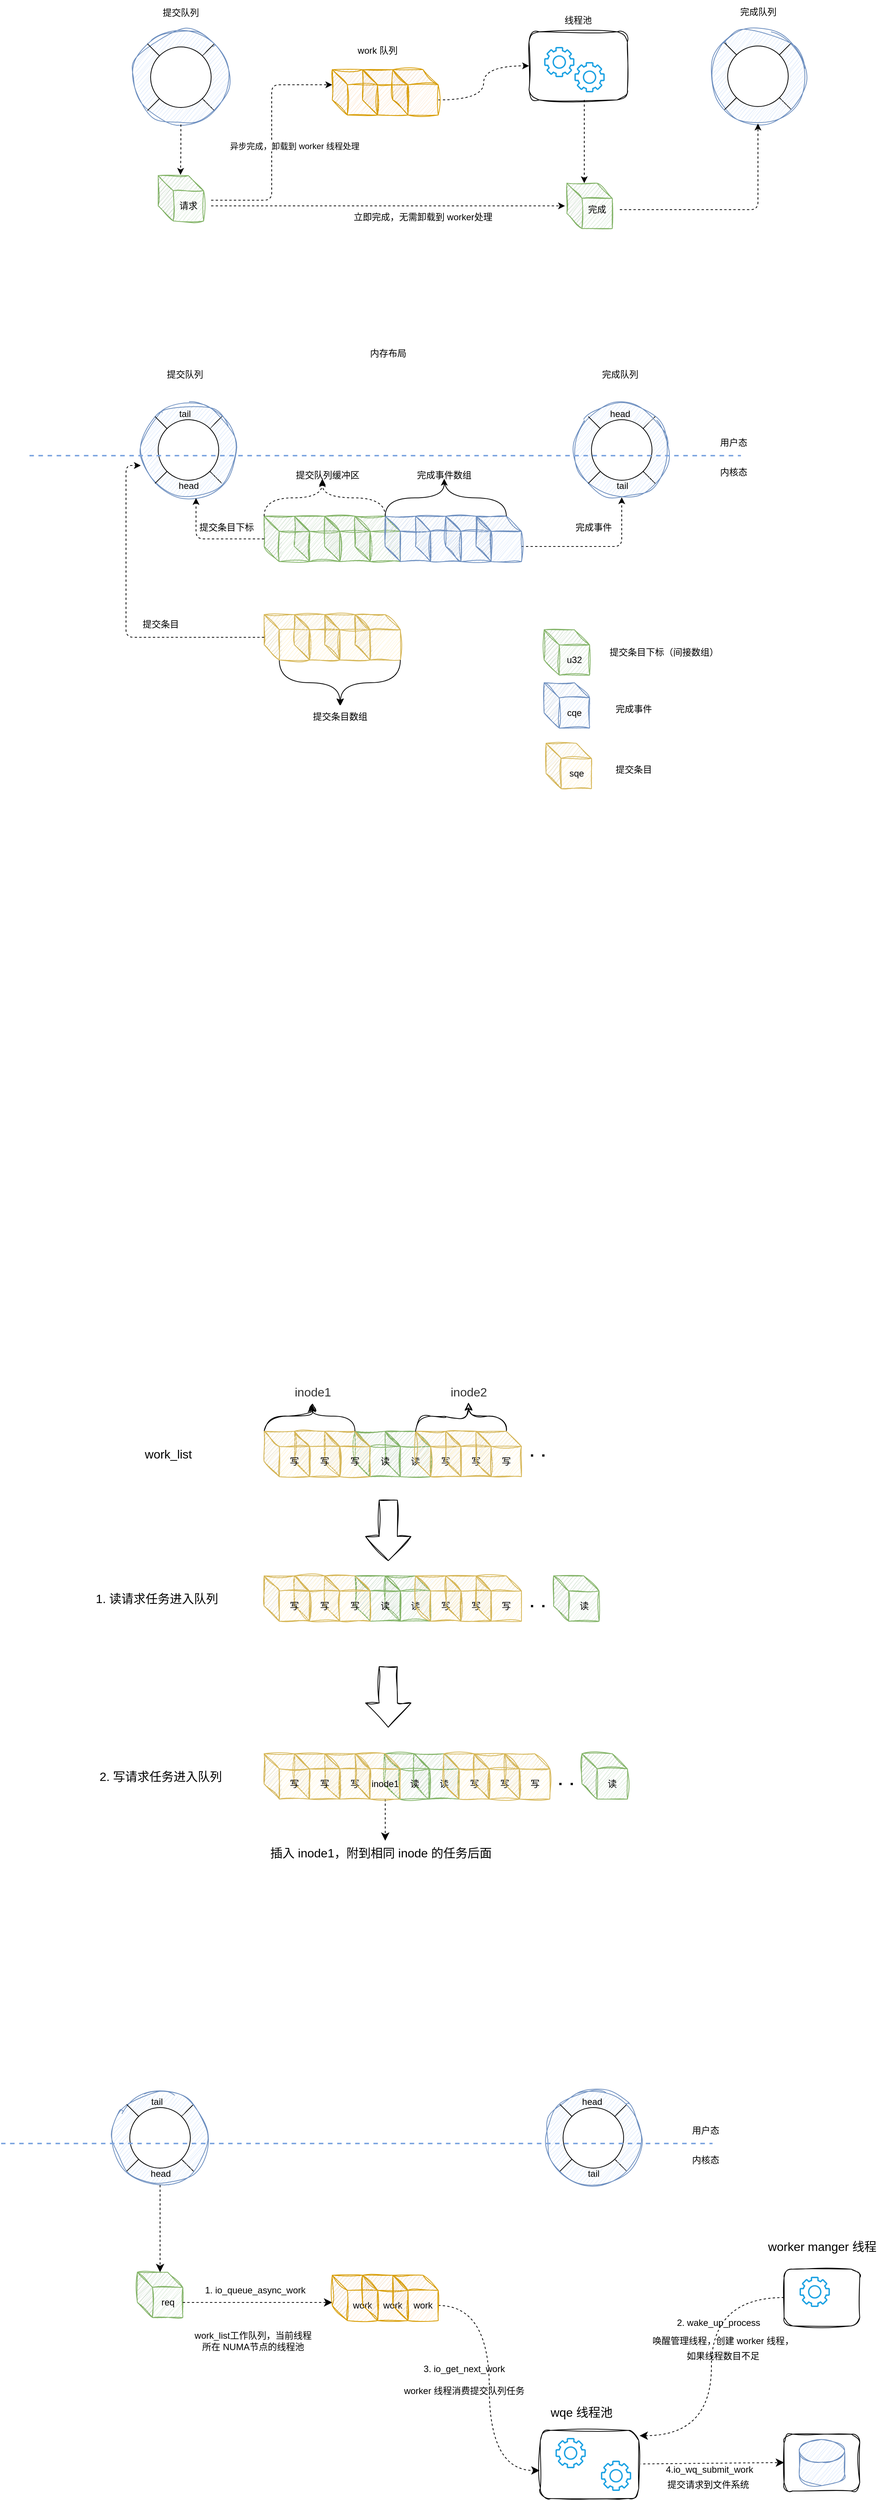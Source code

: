 <mxfile version="24.7.12">
  <diagram name="第 1 页" id="3DKdZYy7hW0o3-3EXeUM">
    <mxGraphModel dx="1834" dy="869" grid="1" gridSize="10" guides="1" tooltips="1" connect="1" arrows="1" fold="1" page="0" pageScale="1" pageWidth="827" pageHeight="1169" math="0" shadow="0">
      <root>
        <mxCell id="0" />
        <mxCell id="1" parent="0" />
        <mxCell id="1gns0Tno6R7osFcc5BNT-23" value="" style="rounded=1;whiteSpace=wrap;html=1;sketch=1;curveFitting=1;jiggle=2;" parent="1" vertex="1">
          <mxGeometry x="600" y="80" width="130" height="90" as="geometry" />
        </mxCell>
        <mxCell id="Ko0L7hKdxSBB8271acH8-2" style="rounded=0;orthogonalLoop=1;jettySize=auto;html=1;exitX=1;exitY=0;exitDx=0;exitDy=0;entryX=1;entryY=0;entryDx=0;entryDy=0;endArrow=none;endFill=0;" parent="1" source="1gns0Tno6R7osFcc5BNT-14" target="1gns0Tno6R7osFcc5BNT-13" edge="1">
          <mxGeometry relative="1" as="geometry" />
        </mxCell>
        <mxCell id="Ko0L7hKdxSBB8271acH8-3" style="rounded=0;orthogonalLoop=1;jettySize=auto;html=1;exitX=1;exitY=1;exitDx=0;exitDy=0;entryX=1;entryY=1;entryDx=0;entryDy=0;endArrow=none;endFill=0;" parent="1" source="1gns0Tno6R7osFcc5BNT-14" target="1gns0Tno6R7osFcc5BNT-13" edge="1">
          <mxGeometry relative="1" as="geometry" />
        </mxCell>
        <mxCell id="1gns0Tno6R7osFcc5BNT-14" value="" style="ellipse;whiteSpace=wrap;html=1;aspect=fixed;fillColor=#dae8fc;strokeColor=#6c8ebf;sketch=1;curveFitting=1;jiggle=2;" parent="1" vertex="1">
          <mxGeometry x="77.5" y="77.5" width="125" height="125" as="geometry" />
        </mxCell>
        <mxCell id="Ko0L7hKdxSBB8271acH8-4" style="rounded=0;orthogonalLoop=1;jettySize=auto;html=1;exitX=0;exitY=1;exitDx=0;exitDy=0;entryX=0;entryY=1;entryDx=0;entryDy=0;endArrow=none;endFill=0;" parent="1" source="1gns0Tno6R7osFcc5BNT-13" target="1gns0Tno6R7osFcc5BNT-14" edge="1">
          <mxGeometry relative="1" as="geometry" />
        </mxCell>
        <mxCell id="Ko0L7hKdxSBB8271acH8-5" style="rounded=0;orthogonalLoop=1;jettySize=auto;html=1;exitX=0;exitY=0;exitDx=0;exitDy=0;entryX=0;entryY=0;entryDx=0;entryDy=0;endArrow=none;endFill=0;" parent="1" source="1gns0Tno6R7osFcc5BNT-13" target="1gns0Tno6R7osFcc5BNT-14" edge="1">
          <mxGeometry relative="1" as="geometry" />
        </mxCell>
        <mxCell id="1gns0Tno6R7osFcc5BNT-13" value="" style="ellipse;whiteSpace=wrap;html=1;aspect=fixed;" parent="1" vertex="1">
          <mxGeometry x="100" y="100" width="80" height="80" as="geometry" />
        </mxCell>
        <mxCell id="1gns0Tno6R7osFcc5BNT-17" value="" style="shape=cube;whiteSpace=wrap;html=1;boundedLbl=1;backgroundOutline=1;darkOpacity=0.05;darkOpacity2=0.1;sketch=1;curveFitting=1;jiggle=2;fillColor=#d5e8d4;strokeColor=#82b366;" parent="1" vertex="1">
          <mxGeometry x="110" y="270" width="60" height="60" as="geometry" />
        </mxCell>
        <mxCell id="1gns0Tno6R7osFcc5BNT-21" value="" style="sketch=0;outlineConnect=0;fontColor=#ffffff;fillColor=#1ba1e2;strokeColor=#006EAF;dashed=0;verticalLabelPosition=bottom;verticalAlign=top;align=center;html=1;fontSize=12;fontStyle=0;aspect=fixed;pointerEvents=1;shape=mxgraph.aws4.gear;" parent="1" vertex="1">
          <mxGeometry x="620" y="100" width="40" height="40" as="geometry" />
        </mxCell>
        <mxCell id="1gns0Tno6R7osFcc5BNT-22" value="" style="sketch=0;outlineConnect=0;fontColor=#ffffff;fillColor=#1ba1e2;strokeColor=#006EAF;dashed=0;verticalLabelPosition=bottom;verticalAlign=top;align=center;html=1;fontSize=12;fontStyle=0;aspect=fixed;pointerEvents=1;shape=mxgraph.aws4.gear;" parent="1" vertex="1">
          <mxGeometry x="660" y="120" width="40" height="40" as="geometry" />
        </mxCell>
        <mxCell id="1gns0Tno6R7osFcc5BNT-24" value="线程池" style="text;strokeColor=none;align=center;fillColor=none;html=1;verticalAlign=middle;whiteSpace=wrap;rounded=0;" parent="1" vertex="1">
          <mxGeometry x="635" y="50" width="60" height="30" as="geometry" />
        </mxCell>
        <mxCell id="1gns0Tno6R7osFcc5BNT-25" value="" style="shape=cube;whiteSpace=wrap;html=1;boundedLbl=1;backgroundOutline=1;darkOpacity=0.05;darkOpacity2=0.1;sketch=1;curveFitting=1;jiggle=2;fillColor=#ffe6cc;strokeColor=#d79b00;" parent="1" vertex="1">
          <mxGeometry x="340" y="130" width="60" height="60" as="geometry" />
        </mxCell>
        <mxCell id="1gns0Tno6R7osFcc5BNT-27" value="" style="shape=cube;whiteSpace=wrap;html=1;boundedLbl=1;backgroundOutline=1;darkOpacity=0.05;darkOpacity2=0.1;sketch=1;curveFitting=1;jiggle=2;fillColor=#ffe6cc;strokeColor=#d79b00;" parent="1" vertex="1">
          <mxGeometry x="380" y="130" width="60" height="60" as="geometry" />
        </mxCell>
        <mxCell id="1gns0Tno6R7osFcc5BNT-44" style="edgeStyle=orthogonalEdgeStyle;rounded=0;orthogonalLoop=1;jettySize=auto;html=1;exitX=0;exitY=0;exitDx=60;exitDy=40;exitPerimeter=0;entryX=0;entryY=0.5;entryDx=0;entryDy=0;curved=1;dashed=1;" parent="1" source="1gns0Tno6R7osFcc5BNT-28" target="1gns0Tno6R7osFcc5BNT-23" edge="1">
          <mxGeometry relative="1" as="geometry" />
        </mxCell>
        <mxCell id="1gns0Tno6R7osFcc5BNT-28" value="" style="shape=cube;whiteSpace=wrap;html=1;boundedLbl=1;backgroundOutline=1;darkOpacity=0.05;darkOpacity2=0.1;sketch=1;curveFitting=1;jiggle=2;fillColor=#ffe6cc;strokeColor=#d79b00;" parent="1" vertex="1">
          <mxGeometry x="420" y="130" width="60" height="60" as="geometry" />
        </mxCell>
        <mxCell id="1gns0Tno6R7osFcc5BNT-29" value="work 队列" style="text;strokeColor=none;align=center;fillColor=none;html=1;verticalAlign=middle;whiteSpace=wrap;rounded=0;" parent="1" vertex="1">
          <mxGeometry x="370" y="90" width="60" height="30" as="geometry" />
        </mxCell>
        <mxCell id="1gns0Tno6R7osFcc5BNT-31" value="提交队列" style="text;strokeColor=none;align=center;fillColor=none;html=1;verticalAlign=middle;whiteSpace=wrap;rounded=0;" parent="1" vertex="1">
          <mxGeometry x="110" y="40" width="60" height="30" as="geometry" />
        </mxCell>
        <mxCell id="Ko0L7hKdxSBB8271acH8-89" style="edgeStyle=none;rounded=0;orthogonalLoop=1;jettySize=auto;html=1;exitX=1;exitY=0;exitDx=0;exitDy=0;entryX=1;entryY=0;entryDx=0;entryDy=0;endArrow=none;endFill=0;" parent="1" source="1gns0Tno6R7osFcc5BNT-32" target="1gns0Tno6R7osFcc5BNT-33" edge="1">
          <mxGeometry relative="1" as="geometry" />
        </mxCell>
        <mxCell id="Ko0L7hKdxSBB8271acH8-90" style="edgeStyle=none;rounded=0;orthogonalLoop=1;jettySize=auto;html=1;exitX=1;exitY=1;exitDx=0;exitDy=0;entryX=1;entryY=1;entryDx=0;entryDy=0;endArrow=none;endFill=0;" parent="1" source="1gns0Tno6R7osFcc5BNT-32" target="1gns0Tno6R7osFcc5BNT-33" edge="1">
          <mxGeometry relative="1" as="geometry" />
        </mxCell>
        <mxCell id="1gns0Tno6R7osFcc5BNT-32" value="" style="ellipse;whiteSpace=wrap;html=1;aspect=fixed;fillColor=#dae8fc;strokeColor=#6c8ebf;sketch=1;curveFitting=1;jiggle=2;" parent="1" vertex="1">
          <mxGeometry x="840" y="76.25" width="125" height="125" as="geometry" />
        </mxCell>
        <mxCell id="Ko0L7hKdxSBB8271acH8-91" style="edgeStyle=none;rounded=0;orthogonalLoop=1;jettySize=auto;html=1;exitX=0;exitY=0;exitDx=0;exitDy=0;entryX=0;entryY=0;entryDx=0;entryDy=0;endArrow=none;endFill=0;" parent="1" source="1gns0Tno6R7osFcc5BNT-33" target="1gns0Tno6R7osFcc5BNT-32" edge="1">
          <mxGeometry relative="1" as="geometry" />
        </mxCell>
        <mxCell id="Ko0L7hKdxSBB8271acH8-92" style="edgeStyle=none;rounded=0;orthogonalLoop=1;jettySize=auto;html=1;exitX=0;exitY=1;exitDx=0;exitDy=0;entryX=0;entryY=1;entryDx=0;entryDy=0;endArrow=none;endFill=0;" parent="1" source="1gns0Tno6R7osFcc5BNT-33" target="1gns0Tno6R7osFcc5BNT-32" edge="1">
          <mxGeometry relative="1" as="geometry" />
        </mxCell>
        <mxCell id="1gns0Tno6R7osFcc5BNT-33" value="" style="ellipse;whiteSpace=wrap;html=1;aspect=fixed;" parent="1" vertex="1">
          <mxGeometry x="862.5" y="98.75" width="80" height="80" as="geometry" />
        </mxCell>
        <mxCell id="1gns0Tno6R7osFcc5BNT-34" value="完成队列" style="text;strokeColor=none;align=center;fillColor=none;html=1;verticalAlign=middle;whiteSpace=wrap;rounded=0;" parent="1" vertex="1">
          <mxGeometry x="872.5" y="38.75" width="60" height="30" as="geometry" />
        </mxCell>
        <mxCell id="1gns0Tno6R7osFcc5BNT-35" value="" style="shape=cube;whiteSpace=wrap;html=1;boundedLbl=1;backgroundOutline=1;darkOpacity=0.05;darkOpacity2=0.1;sketch=1;curveFitting=1;jiggle=2;fillColor=#d5e8d4;strokeColor=#82b366;" parent="1" vertex="1">
          <mxGeometry x="650" y="280" width="60" height="60" as="geometry" />
        </mxCell>
        <mxCell id="1gns0Tno6R7osFcc5BNT-36" style="edgeStyle=orthogonalEdgeStyle;rounded=0;orthogonalLoop=1;jettySize=auto;html=1;exitX=0.5;exitY=1;exitDx=0;exitDy=0;entryX=0.492;entryY=-0.017;entryDx=0;entryDy=0;entryPerimeter=0;dashed=1;" parent="1" source="1gns0Tno6R7osFcc5BNT-14" target="1gns0Tno6R7osFcc5BNT-17" edge="1">
          <mxGeometry relative="1" as="geometry" />
        </mxCell>
        <mxCell id="1gns0Tno6R7osFcc5BNT-38" value="请求" style="text;strokeColor=none;align=center;fillColor=none;html=1;verticalAlign=middle;whiteSpace=wrap;rounded=0;" parent="1" vertex="1">
          <mxGeometry x="120" y="295" width="60" height="30" as="geometry" />
        </mxCell>
        <mxCell id="1gns0Tno6R7osFcc5BNT-49" style="edgeStyle=orthogonalEdgeStyle;rounded=1;orthogonalLoop=1;jettySize=auto;html=1;entryX=0.5;entryY=1;entryDx=0;entryDy=0;curved=0;dashed=1;" parent="1" source="1gns0Tno6R7osFcc5BNT-40" target="1gns0Tno6R7osFcc5BNT-32" edge="1">
          <mxGeometry relative="1" as="geometry" />
        </mxCell>
        <mxCell id="1gns0Tno6R7osFcc5BNT-40" value="完成" style="text;strokeColor=none;align=center;fillColor=none;html=1;verticalAlign=middle;whiteSpace=wrap;rounded=0;" parent="1" vertex="1">
          <mxGeometry x="660" y="300" width="60" height="30" as="geometry" />
        </mxCell>
        <mxCell id="1gns0Tno6R7osFcc5BNT-42" style="edgeStyle=orthogonalEdgeStyle;rounded=0;orthogonalLoop=1;jettySize=auto;html=1;entryX=-0.042;entryY=0.5;entryDx=0;entryDy=0;entryPerimeter=0;dashed=1;" parent="1" source="1gns0Tno6R7osFcc5BNT-38" target="1gns0Tno6R7osFcc5BNT-35" edge="1">
          <mxGeometry relative="1" as="geometry" />
        </mxCell>
        <mxCell id="1gns0Tno6R7osFcc5BNT-43" style="edgeStyle=orthogonalEdgeStyle;rounded=1;orthogonalLoop=1;jettySize=auto;html=1;exitX=1;exitY=0.25;exitDx=0;exitDy=0;entryX=0;entryY=0;entryDx=0;entryDy=20;entryPerimeter=0;dashed=1;curved=0;" parent="1" source="1gns0Tno6R7osFcc5BNT-38" target="1gns0Tno6R7osFcc5BNT-25" edge="1">
          <mxGeometry relative="1" as="geometry" />
        </mxCell>
        <mxCell id="1gns0Tno6R7osFcc5BNT-52" value="异步完成，卸载到 worker 线程处理" style="edgeLabel;html=1;align=center;verticalAlign=middle;resizable=0;points=[];" parent="1gns0Tno6R7osFcc5BNT-43" vertex="1" connectable="0">
          <mxGeometry x="-0.024" y="2" relative="1" as="geometry">
            <mxPoint x="32" y="1" as="offset" />
          </mxGeometry>
        </mxCell>
        <mxCell id="1gns0Tno6R7osFcc5BNT-48" style="rounded=0;orthogonalLoop=1;jettySize=auto;html=1;dashed=1;" parent="1" edge="1">
          <mxGeometry relative="1" as="geometry">
            <mxPoint x="673" y="170" as="sourcePoint" />
            <mxPoint x="673" y="280" as="targetPoint" />
          </mxGeometry>
        </mxCell>
        <mxCell id="1gns0Tno6R7osFcc5BNT-50" value="立即完成，无需卸载到 worker处理" style="text;strokeColor=none;align=center;fillColor=none;html=1;verticalAlign=middle;whiteSpace=wrap;rounded=0;" parent="1" vertex="1">
          <mxGeometry x="360" y="310" width="200" height="30" as="geometry" />
        </mxCell>
        <mxCell id="Ko0L7hKdxSBB8271acH8-7" style="rounded=0;orthogonalLoop=1;jettySize=auto;html=1;exitX=1;exitY=0;exitDx=0;exitDy=0;entryX=1;entryY=0;entryDx=0;entryDy=0;endArrow=none;endFill=0;" parent="1" source="Ko0L7hKdxSBB8271acH8-9" target="Ko0L7hKdxSBB8271acH8-12" edge="1">
          <mxGeometry relative="1" as="geometry" />
        </mxCell>
        <mxCell id="Ko0L7hKdxSBB8271acH8-8" style="rounded=0;orthogonalLoop=1;jettySize=auto;html=1;exitX=1;exitY=1;exitDx=0;exitDy=0;entryX=1;entryY=1;entryDx=0;entryDy=0;endArrow=none;endFill=0;" parent="1" source="Ko0L7hKdxSBB8271acH8-9" target="Ko0L7hKdxSBB8271acH8-12" edge="1">
          <mxGeometry relative="1" as="geometry" />
        </mxCell>
        <mxCell id="Ko0L7hKdxSBB8271acH8-9" value="" style="ellipse;whiteSpace=wrap;html=1;aspect=fixed;fillColor=#dae8fc;strokeColor=#6c8ebf;sketch=1;curveFitting=1;jiggle=2;" parent="1" vertex="1">
          <mxGeometry x="87.5" y="570" width="125" height="125" as="geometry" />
        </mxCell>
        <mxCell id="Ko0L7hKdxSBB8271acH8-10" style="rounded=0;orthogonalLoop=1;jettySize=auto;html=1;exitX=0;exitY=1;exitDx=0;exitDy=0;entryX=0;entryY=1;entryDx=0;entryDy=0;endArrow=none;endFill=0;" parent="1" source="Ko0L7hKdxSBB8271acH8-12" target="Ko0L7hKdxSBB8271acH8-9" edge="1">
          <mxGeometry relative="1" as="geometry" />
        </mxCell>
        <mxCell id="Ko0L7hKdxSBB8271acH8-11" style="rounded=0;orthogonalLoop=1;jettySize=auto;html=1;exitX=0;exitY=0;exitDx=0;exitDy=0;entryX=0;entryY=0;entryDx=0;entryDy=0;endArrow=none;endFill=0;" parent="1" source="Ko0L7hKdxSBB8271acH8-12" target="Ko0L7hKdxSBB8271acH8-9" edge="1">
          <mxGeometry relative="1" as="geometry" />
        </mxCell>
        <mxCell id="Ko0L7hKdxSBB8271acH8-12" value="" style="ellipse;whiteSpace=wrap;html=1;aspect=fixed;" parent="1" vertex="1">
          <mxGeometry x="110" y="592.5" width="80" height="80" as="geometry" />
        </mxCell>
        <mxCell id="Ko0L7hKdxSBB8271acH8-13" value="内存布局" style="text;strokeColor=none;align=center;fillColor=none;html=1;verticalAlign=middle;whiteSpace=wrap;rounded=0;" parent="1" vertex="1">
          <mxGeometry x="384" y="490" width="60" height="30" as="geometry" />
        </mxCell>
        <mxCell id="Ko0L7hKdxSBB8271acH8-14" style="rounded=0;orthogonalLoop=1;jettySize=auto;html=1;exitX=1;exitY=0;exitDx=0;exitDy=0;entryX=1;entryY=0;entryDx=0;entryDy=0;endArrow=none;endFill=0;" parent="1" source="Ko0L7hKdxSBB8271acH8-16" target="Ko0L7hKdxSBB8271acH8-19" edge="1">
          <mxGeometry relative="1" as="geometry" />
        </mxCell>
        <mxCell id="Ko0L7hKdxSBB8271acH8-15" style="rounded=0;orthogonalLoop=1;jettySize=auto;html=1;exitX=1;exitY=1;exitDx=0;exitDy=0;entryX=1;entryY=1;entryDx=0;entryDy=0;endArrow=none;endFill=0;" parent="1" source="Ko0L7hKdxSBB8271acH8-16" target="Ko0L7hKdxSBB8271acH8-19" edge="1">
          <mxGeometry relative="1" as="geometry" />
        </mxCell>
        <mxCell id="Ko0L7hKdxSBB8271acH8-16" value="" style="ellipse;whiteSpace=wrap;html=1;aspect=fixed;fillColor=#dae8fc;strokeColor=#6c8ebf;sketch=1;curveFitting=1;jiggle=2;" parent="1" vertex="1">
          <mxGeometry x="660" y="570" width="125" height="125" as="geometry" />
        </mxCell>
        <mxCell id="Ko0L7hKdxSBB8271acH8-17" style="rounded=0;orthogonalLoop=1;jettySize=auto;html=1;exitX=0;exitY=1;exitDx=0;exitDy=0;entryX=0;entryY=1;entryDx=0;entryDy=0;endArrow=none;endFill=0;" parent="1" source="Ko0L7hKdxSBB8271acH8-19" target="Ko0L7hKdxSBB8271acH8-16" edge="1">
          <mxGeometry relative="1" as="geometry" />
        </mxCell>
        <mxCell id="Ko0L7hKdxSBB8271acH8-18" style="rounded=0;orthogonalLoop=1;jettySize=auto;html=1;exitX=0;exitY=0;exitDx=0;exitDy=0;entryX=0;entryY=0;entryDx=0;entryDy=0;endArrow=none;endFill=0;" parent="1" source="Ko0L7hKdxSBB8271acH8-19" target="Ko0L7hKdxSBB8271acH8-16" edge="1">
          <mxGeometry relative="1" as="geometry" />
        </mxCell>
        <mxCell id="Ko0L7hKdxSBB8271acH8-19" value="" style="ellipse;whiteSpace=wrap;html=1;aspect=fixed;" parent="1" vertex="1">
          <mxGeometry x="682.5" y="592.5" width="80" height="80" as="geometry" />
        </mxCell>
        <mxCell id="Ko0L7hKdxSBB8271acH8-20" value="" style="shape=cube;whiteSpace=wrap;html=1;boundedLbl=1;backgroundOutline=1;darkOpacity=0.05;darkOpacity2=0.1;sketch=1;curveFitting=1;jiggle=2;fillColor=#d5e8d4;strokeColor=#82b366;" parent="1" vertex="1">
          <mxGeometry x="290" y="720" width="60" height="60" as="geometry" />
        </mxCell>
        <mxCell id="Ko0L7hKdxSBB8271acH8-21" value="" style="shape=cube;whiteSpace=wrap;html=1;boundedLbl=1;backgroundOutline=1;darkOpacity=0.05;darkOpacity2=0.1;sketch=1;curveFitting=1;jiggle=2;fillColor=#d5e8d4;strokeColor=#82b366;" parent="1" vertex="1">
          <mxGeometry x="330" y="720" width="60" height="60" as="geometry" />
        </mxCell>
        <mxCell id="Ko0L7hKdxSBB8271acH8-22" value="" style="shape=cube;whiteSpace=wrap;html=1;boundedLbl=1;backgroundOutline=1;darkOpacity=0.05;darkOpacity2=0.1;sketch=1;curveFitting=1;jiggle=2;fillColor=#d5e8d4;strokeColor=#82b366;" parent="1" vertex="1">
          <mxGeometry x="370" y="720" width="60" height="60" as="geometry" />
        </mxCell>
        <mxCell id="Ko0L7hKdxSBB8271acH8-23" value="" style="shape=cube;whiteSpace=wrap;html=1;boundedLbl=1;backgroundOutline=1;darkOpacity=0.05;darkOpacity2=0.1;sketch=1;curveFitting=1;jiggle=2;fillColor=#dae8fc;strokeColor=#6c8ebf;" parent="1" vertex="1">
          <mxGeometry x="410" y="720" width="60" height="60" as="geometry" />
        </mxCell>
        <mxCell id="Ko0L7hKdxSBB8271acH8-24" value="" style="shape=cube;whiteSpace=wrap;html=1;boundedLbl=1;backgroundOutline=1;darkOpacity=0.05;darkOpacity2=0.1;sketch=1;curveFitting=1;jiggle=2;fillColor=#dae8fc;strokeColor=#6c8ebf;" parent="1" vertex="1">
          <mxGeometry x="450" y="720" width="60" height="60" as="geometry" />
        </mxCell>
        <mxCell id="Ko0L7hKdxSBB8271acH8-25" value="" style="shape=cube;whiteSpace=wrap;html=1;boundedLbl=1;backgroundOutline=1;darkOpacity=0.05;darkOpacity2=0.1;sketch=1;curveFitting=1;jiggle=2;fillColor=#dae8fc;strokeColor=#6c8ebf;" parent="1" vertex="1">
          <mxGeometry x="490" y="720" width="60" height="60" as="geometry" />
        </mxCell>
        <mxCell id="Ko0L7hKdxSBB8271acH8-61" style="edgeStyle=orthogonalEdgeStyle;curved=0;rounded=1;orthogonalLoop=1;jettySize=auto;html=1;exitX=0;exitY=0;exitDx=60;exitDy=40;exitPerimeter=0;dashed=1;" parent="1" source="Ko0L7hKdxSBB8271acH8-26" target="Ko0L7hKdxSBB8271acH8-16" edge="1">
          <mxGeometry relative="1" as="geometry" />
        </mxCell>
        <mxCell id="Ko0L7hKdxSBB8271acH8-26" value="" style="shape=cube;whiteSpace=wrap;html=1;boundedLbl=1;backgroundOutline=1;darkOpacity=0.05;darkOpacity2=0.1;sketch=1;curveFitting=1;jiggle=2;fillColor=#dae8fc;strokeColor=#6c8ebf;" parent="1" vertex="1">
          <mxGeometry x="530" y="720" width="60" height="60" as="geometry" />
        </mxCell>
        <mxCell id="Ko0L7hKdxSBB8271acH8-27" value="" style="shape=cube;whiteSpace=wrap;html=1;boundedLbl=1;backgroundOutline=1;darkOpacity=0.05;darkOpacity2=0.1;sketch=1;curveFitting=1;jiggle=2;fillColor=#d5e8d4;strokeColor=#82b366;" parent="1" vertex="1">
          <mxGeometry x="250" y="720" width="60" height="60" as="geometry" />
        </mxCell>
        <mxCell id="Ko0L7hKdxSBB8271acH8-52" style="edgeStyle=orthogonalEdgeStyle;curved=1;rounded=0;orthogonalLoop=1;jettySize=auto;html=1;exitX=0;exitY=0;exitDx=20;exitDy=60;exitPerimeter=0;" parent="1" source="Ko0L7hKdxSBB8271acH8-32" target="Ko0L7hKdxSBB8271acH8-51" edge="1">
          <mxGeometry relative="1" as="geometry" />
        </mxCell>
        <mxCell id="Ko0L7hKdxSBB8271acH8-32" value="" style="shape=cube;whiteSpace=wrap;html=1;boundedLbl=1;backgroundOutline=1;darkOpacity=0.05;darkOpacity2=0.1;sketch=1;curveFitting=1;jiggle=2;fillColor=#fff2cc;strokeColor=#d6b656;" parent="1" vertex="1">
          <mxGeometry x="250" y="850" width="60" height="60" as="geometry" />
        </mxCell>
        <mxCell id="Ko0L7hKdxSBB8271acH8-33" value="" style="shape=cube;whiteSpace=wrap;html=1;boundedLbl=1;backgroundOutline=1;darkOpacity=0.05;darkOpacity2=0.1;sketch=1;curveFitting=1;jiggle=2;fillColor=#fff2cc;strokeColor=#d6b656;" parent="1" vertex="1">
          <mxGeometry x="290" y="850" width="60" height="60" as="geometry" />
        </mxCell>
        <mxCell id="Ko0L7hKdxSBB8271acH8-34" value="" style="shape=cube;whiteSpace=wrap;html=1;boundedLbl=1;backgroundOutline=1;darkOpacity=0.05;darkOpacity2=0.1;sketch=1;curveFitting=1;jiggle=2;fillColor=#fff2cc;strokeColor=#d6b656;" parent="1" vertex="1">
          <mxGeometry x="330" y="850" width="60" height="60" as="geometry" />
        </mxCell>
        <mxCell id="Ko0L7hKdxSBB8271acH8-35" value="" style="shape=cube;whiteSpace=wrap;html=1;boundedLbl=1;backgroundOutline=1;darkOpacity=0.05;darkOpacity2=0.1;sketch=1;curveFitting=1;jiggle=2;fillColor=#fff2cc;strokeColor=#d6b656;" parent="1" vertex="1">
          <mxGeometry x="370" y="850" width="60" height="60" as="geometry" />
        </mxCell>
        <mxCell id="Ko0L7hKdxSBB8271acH8-38" value="&lt;span style=&quot;color: rgb(0, 0, 0); font-family: Helvetica; font-size: 12px; font-style: normal; font-variant-ligatures: normal; font-variant-caps: normal; font-weight: 400; letter-spacing: normal; orphans: 2; text-align: center; text-indent: 0px; text-transform: none; widows: 2; word-spacing: 0px; -webkit-text-stroke-width: 0px; white-space: nowrap; background-color: rgb(251, 251, 251); text-decoration-thickness: initial; text-decoration-style: initial; text-decoration-color: initial; display: inline !important; float: none;&quot;&gt;提交队列缓冲区&lt;/span&gt;" style="text;whiteSpace=wrap;html=1;fillColor=default;gradientColor=none;fillStyle=solid;" parent="1" vertex="1">
          <mxGeometry x="290" y="651.5" width="90" height="20" as="geometry" />
        </mxCell>
        <mxCell id="Ko0L7hKdxSBB8271acH8-40" value="&lt;div style=&quot;text-align: center;&quot;&gt;&lt;span style=&quot;text-wrap: nowrap;&quot;&gt;完成事件数组&lt;/span&gt;&lt;/div&gt;" style="text;whiteSpace=wrap;html=1;" parent="1" vertex="1">
          <mxGeometry x="450" y="651.5" width="90" height="20" as="geometry" />
        </mxCell>
        <mxCell id="Ko0L7hKdxSBB8271acH8-42" style="edgeStyle=orthogonalEdgeStyle;rounded=0;orthogonalLoop=1;jettySize=auto;html=1;exitX=0;exitY=0;exitDx=0;exitDy=0;exitPerimeter=0;entryX=0.411;entryY=0.95;entryDx=0;entryDy=0;entryPerimeter=0;curved=1;dashed=1;" parent="1" source="Ko0L7hKdxSBB8271acH8-27" target="Ko0L7hKdxSBB8271acH8-38" edge="1">
          <mxGeometry relative="1" as="geometry" />
        </mxCell>
        <mxCell id="Ko0L7hKdxSBB8271acH8-43" style="edgeStyle=orthogonalEdgeStyle;rounded=0;orthogonalLoop=1;jettySize=auto;html=1;exitX=0;exitY=0;exitDx=0;exitDy=0;exitPerimeter=0;entryX=0.411;entryY=1.05;entryDx=0;entryDy=0;entryPerimeter=0;curved=1;dashed=1;" parent="1" source="Ko0L7hKdxSBB8271acH8-23" target="Ko0L7hKdxSBB8271acH8-38" edge="1">
          <mxGeometry relative="1" as="geometry" />
        </mxCell>
        <mxCell id="Ko0L7hKdxSBB8271acH8-44" style="edgeStyle=orthogonalEdgeStyle;rounded=0;orthogonalLoop=1;jettySize=auto;html=1;exitX=0;exitY=0;exitDx=0;exitDy=0;exitPerimeter=0;entryX=0.422;entryY=0.95;entryDx=0;entryDy=0;entryPerimeter=0;curved=1;" parent="1" source="Ko0L7hKdxSBB8271acH8-23" target="Ko0L7hKdxSBB8271acH8-40" edge="1">
          <mxGeometry relative="1" as="geometry" />
        </mxCell>
        <mxCell id="Ko0L7hKdxSBB8271acH8-49" style="edgeStyle=orthogonalEdgeStyle;rounded=0;orthogonalLoop=1;jettySize=auto;html=1;exitX=0;exitY=0;exitDx=40;exitDy=0;exitPerimeter=0;entryX=0.422;entryY=0.975;entryDx=0;entryDy=0;entryPerimeter=0;endArrow=none;endFill=0;curved=1;" parent="1" source="Ko0L7hKdxSBB8271acH8-26" target="Ko0L7hKdxSBB8271acH8-40" edge="1">
          <mxGeometry relative="1" as="geometry" />
        </mxCell>
        <mxCell id="Ko0L7hKdxSBB8271acH8-51" value="提交条目数组" style="text;html=1;align=center;verticalAlign=middle;resizable=0;points=[];autosize=1;strokeColor=none;fillColor=none;" parent="1" vertex="1">
          <mxGeometry x="300" y="970" width="100" height="30" as="geometry" />
        </mxCell>
        <mxCell id="Ko0L7hKdxSBB8271acH8-54" style="edgeStyle=orthogonalEdgeStyle;curved=1;rounded=0;orthogonalLoop=1;jettySize=auto;html=1;exitX=1;exitY=1;exitDx=0;exitDy=0;exitPerimeter=0;entryX=0.51;entryY=0;entryDx=0;entryDy=0;entryPerimeter=0;" parent="1" source="Ko0L7hKdxSBB8271acH8-35" target="Ko0L7hKdxSBB8271acH8-51" edge="1">
          <mxGeometry relative="1" as="geometry" />
        </mxCell>
        <mxCell id="Ko0L7hKdxSBB8271acH8-55" style="edgeStyle=orthogonalEdgeStyle;rounded=1;orthogonalLoop=1;jettySize=auto;html=1;entryX=0.58;entryY=1.008;entryDx=0;entryDy=0;entryPerimeter=0;curved=0;dashed=1;" parent="1" source="Ko0L7hKdxSBB8271acH8-27" target="Ko0L7hKdxSBB8271acH8-9" edge="1">
          <mxGeometry relative="1" as="geometry" />
        </mxCell>
        <mxCell id="Ko0L7hKdxSBB8271acH8-56" value="提交条目下标" style="text;html=1;align=center;verticalAlign=middle;resizable=0;points=[];autosize=1;strokeColor=none;fillColor=none;" parent="1" vertex="1">
          <mxGeometry x="150" y="720" width="100" height="30" as="geometry" />
        </mxCell>
        <mxCell id="Ko0L7hKdxSBB8271acH8-57" style="edgeStyle=orthogonalEdgeStyle;curved=0;rounded=1;orthogonalLoop=1;jettySize=auto;html=1;entryX=-0.004;entryY=0.664;entryDx=0;entryDy=0;entryPerimeter=0;dashed=1;" parent="1" source="Ko0L7hKdxSBB8271acH8-32" target="Ko0L7hKdxSBB8271acH8-9" edge="1">
          <mxGeometry relative="1" as="geometry" />
        </mxCell>
        <mxCell id="Ko0L7hKdxSBB8271acH8-58" value="提交条目" style="text;html=1;align=center;verticalAlign=middle;resizable=0;points=[];autosize=1;strokeColor=none;fillColor=none;" parent="1" vertex="1">
          <mxGeometry x="77.5" y="848" width="70" height="30" as="geometry" />
        </mxCell>
        <mxCell id="Ko0L7hKdxSBB8271acH8-59" value="提交队列" style="text;html=1;align=center;verticalAlign=middle;resizable=0;points=[];autosize=1;strokeColor=none;fillColor=none;" parent="1" vertex="1">
          <mxGeometry x="110" y="518" width="70" height="30" as="geometry" />
        </mxCell>
        <mxCell id="Ko0L7hKdxSBB8271acH8-60" value="完成队列" style="text;html=1;align=center;verticalAlign=middle;resizable=0;points=[];autosize=1;strokeColor=none;fillColor=none;" parent="1" vertex="1">
          <mxGeometry x="685" y="518" width="70" height="30" as="geometry" />
        </mxCell>
        <mxCell id="Ko0L7hKdxSBB8271acH8-64" value="完成事件" style="text;html=1;align=center;verticalAlign=middle;resizable=0;points=[];autosize=1;strokeColor=none;fillColor=none;" parent="1" vertex="1">
          <mxGeometry x="650" y="720" width="70" height="30" as="geometry" />
        </mxCell>
        <mxCell id="Ko0L7hKdxSBB8271acH8-68" value="" style="endArrow=none;html=1;rounded=0;curved=1;dashed=1;strokeColor=#7EA6E0;strokeWidth=2;" parent="1" edge="1">
          <mxGeometry width="50" height="50" relative="1" as="geometry">
            <mxPoint x="-60" y="640" as="sourcePoint" />
            <mxPoint x="880" y="640" as="targetPoint" />
          </mxGeometry>
        </mxCell>
        <mxCell id="Ko0L7hKdxSBB8271acH8-69" value="内核态" style="text;html=1;align=center;verticalAlign=middle;resizable=0;points=[];autosize=1;strokeColor=none;fillColor=none;" parent="1" vertex="1">
          <mxGeometry x="840" y="646.5" width="60" height="30" as="geometry" />
        </mxCell>
        <mxCell id="Ko0L7hKdxSBB8271acH8-70" value="用户态" style="text;html=1;align=center;verticalAlign=middle;resizable=0;points=[];autosize=1;strokeColor=none;fillColor=none;" parent="1" vertex="1">
          <mxGeometry x="840" y="608" width="60" height="30" as="geometry" />
        </mxCell>
        <mxCell id="Ko0L7hKdxSBB8271acH8-75" value="head" style="text;html=1;align=center;verticalAlign=middle;resizable=0;points=[];autosize=1;strokeColor=none;fillColor=none;" parent="1" vertex="1">
          <mxGeometry x="125" y="665" width="50" height="30" as="geometry" />
        </mxCell>
        <mxCell id="Ko0L7hKdxSBB8271acH8-76" value="tail" style="text;html=1;align=center;verticalAlign=middle;resizable=0;points=[];autosize=1;strokeColor=none;fillColor=none;" parent="1" vertex="1">
          <mxGeometry x="125" y="570" width="40" height="30" as="geometry" />
        </mxCell>
        <mxCell id="Ko0L7hKdxSBB8271acH8-77" value="head" style="text;html=1;align=center;verticalAlign=middle;resizable=0;points=[];autosize=1;strokeColor=none;fillColor=none;" parent="1" vertex="1">
          <mxGeometry x="695" y="570" width="50" height="30" as="geometry" />
        </mxCell>
        <mxCell id="Ko0L7hKdxSBB8271acH8-78" value="tail" style="text;html=1;align=center;verticalAlign=middle;resizable=0;points=[];autosize=1;strokeColor=none;fillColor=none;" parent="1" vertex="1">
          <mxGeometry x="702.5" y="665" width="40" height="30" as="geometry" />
        </mxCell>
        <mxCell id="Ko0L7hKdxSBB8271acH8-80" value="u32" style="shape=cube;whiteSpace=wrap;html=1;boundedLbl=1;backgroundOutline=1;darkOpacity=0.05;darkOpacity2=0.1;sketch=1;curveFitting=1;jiggle=2;fillColor=#d5e8d4;strokeColor=#82b366;" parent="1" vertex="1">
          <mxGeometry x="620" y="870" width="60" height="60" as="geometry" />
        </mxCell>
        <mxCell id="Ko0L7hKdxSBB8271acH8-83" value="cqe" style="shape=cube;whiteSpace=wrap;html=1;boundedLbl=1;backgroundOutline=1;darkOpacity=0.05;darkOpacity2=0.1;sketch=1;curveFitting=1;jiggle=2;fillColor=#dae8fc;strokeColor=#6c8ebf;" parent="1" vertex="1">
          <mxGeometry x="620" y="940" width="60" height="60" as="geometry" />
        </mxCell>
        <mxCell id="Ko0L7hKdxSBB8271acH8-84" value="提交条目下标（间接数组）" style="text;html=1;align=center;verticalAlign=middle;resizable=0;points=[];autosize=1;strokeColor=none;fillColor=none;" parent="1" vertex="1">
          <mxGeometry x="692.5" y="885" width="170" height="30" as="geometry" />
        </mxCell>
        <mxCell id="Ko0L7hKdxSBB8271acH8-85" value="完成事件" style="text;html=1;align=center;verticalAlign=middle;resizable=0;points=[];autosize=1;strokeColor=none;fillColor=none;" parent="1" vertex="1">
          <mxGeometry x="702.5" y="960" width="70" height="30" as="geometry" />
        </mxCell>
        <mxCell id="Ko0L7hKdxSBB8271acH8-86" value="sqe" style="shape=cube;whiteSpace=wrap;html=1;boundedLbl=1;backgroundOutline=1;darkOpacity=0.05;darkOpacity2=0.1;sketch=1;curveFitting=1;jiggle=2;fillColor=#fff2cc;strokeColor=#d6b656;" parent="1" vertex="1">
          <mxGeometry x="622.5" y="1020" width="60" height="60" as="geometry" />
        </mxCell>
        <mxCell id="Ko0L7hKdxSBB8271acH8-87" value="提交条目" style="text;html=1;align=center;verticalAlign=middle;resizable=0;points=[];autosize=1;strokeColor=none;fillColor=none;" parent="1" vertex="1">
          <mxGeometry x="702.5" y="1040" width="70" height="30" as="geometry" />
        </mxCell>
        <mxCell id="Vj3lA73WJ6LqMtGzKSuj-28" value="读" style="shape=cube;whiteSpace=wrap;html=1;boundedLbl=1;backgroundOutline=1;darkOpacity=0.05;darkOpacity2=0.1;sketch=1;curveFitting=1;jiggle=2;fillColor=#d5e8d4;strokeColor=#82b366;" vertex="1" parent="1">
          <mxGeometry x="410" y="1929" width="60" height="60" as="geometry" />
        </mxCell>
        <mxCell id="Vj3lA73WJ6LqMtGzKSuj-29" value="读" style="shape=cube;whiteSpace=wrap;html=1;boundedLbl=1;backgroundOutline=1;darkOpacity=0.05;darkOpacity2=0.1;sketch=1;curveFitting=1;jiggle=2;fillColor=#d5e8d4;strokeColor=#82b366;" vertex="1" parent="1">
          <mxGeometry x="370" y="1929" width="60" height="60" as="geometry" />
        </mxCell>
        <mxCell id="Vj3lA73WJ6LqMtGzKSuj-30" value="写" style="shape=cube;whiteSpace=wrap;html=1;boundedLbl=1;backgroundOutline=1;darkOpacity=0.05;darkOpacity2=0.1;sketch=1;curveFitting=1;jiggle=2;fillColor=#fff2cc;strokeColor=#d6b656;" vertex="1" parent="1">
          <mxGeometry x="330" y="1929" width="60" height="60" as="geometry" />
        </mxCell>
        <mxCell id="Vj3lA73WJ6LqMtGzKSuj-31" value="写" style="shape=cube;whiteSpace=wrap;html=1;boundedLbl=1;backgroundOutline=1;darkOpacity=0.05;darkOpacity2=0.1;sketch=1;curveFitting=1;jiggle=2;fillColor=#fff2cc;strokeColor=#d6b656;" vertex="1" parent="1">
          <mxGeometry x="290" y="1929" width="60" height="60" as="geometry" />
        </mxCell>
        <mxCell id="Vj3lA73WJ6LqMtGzKSuj-59" style="edgeStyle=orthogonalEdgeStyle;rounded=0;orthogonalLoop=1;jettySize=auto;html=1;exitX=0;exitY=0;exitDx=0;exitDy=0;exitPerimeter=0;fontSize=12;startSize=8;endSize=8;curved=1;sketch=1;curveFitting=1;jiggle=2;" edge="1" parent="1" source="Vj3lA73WJ6LqMtGzKSuj-32" target="Vj3lA73WJ6LqMtGzKSuj-46">
          <mxGeometry relative="1" as="geometry" />
        </mxCell>
        <mxCell id="Vj3lA73WJ6LqMtGzKSuj-32" value="写" style="shape=cube;whiteSpace=wrap;html=1;boundedLbl=1;backgroundOutline=1;darkOpacity=0.05;darkOpacity2=0.1;sketch=1;curveFitting=1;jiggle=2;fillColor=#fff2cc;strokeColor=#d6b656;" vertex="1" parent="1">
          <mxGeometry x="250" y="1929" width="60" height="60" as="geometry" />
        </mxCell>
        <mxCell id="Vj3lA73WJ6LqMtGzKSuj-33" value="work_list" style="text;html=1;align=center;verticalAlign=middle;resizable=0;points=[];autosize=1;strokeColor=none;fillColor=none;fontSize=16;" vertex="1" parent="1">
          <mxGeometry x="77.5" y="1944" width="90" height="30" as="geometry" />
        </mxCell>
        <mxCell id="Vj3lA73WJ6LqMtGzKSuj-34" value="1. 读请求任务进入队列" style="text;html=1;align=center;verticalAlign=middle;resizable=0;points=[];autosize=1;strokeColor=none;fillColor=none;fontSize=16;" vertex="1" parent="1">
          <mxGeometry x="12.5" y="2135" width="190" height="30" as="geometry" />
        </mxCell>
        <mxCell id="Vj3lA73WJ6LqMtGzKSuj-46" value="inode1" style="text;html=1;align=center;verticalAlign=middle;resizable=0;points=[];autosize=1;strokeColor=none;fillColor=none;fontSize=16;fontColor=#333333;" vertex="1" parent="1">
          <mxGeometry x="279" y="1862" width="70" height="30" as="geometry" />
        </mxCell>
        <mxCell id="Vj3lA73WJ6LqMtGzKSuj-47" value="写" style="shape=cube;whiteSpace=wrap;html=1;boundedLbl=1;backgroundOutline=1;darkOpacity=0.05;darkOpacity2=0.1;sketch=1;curveFitting=1;jiggle=2;fillColor=#fff2cc;strokeColor=#d6b656;" vertex="1" parent="1">
          <mxGeometry x="450" y="1929" width="60" height="60" as="geometry" />
        </mxCell>
        <mxCell id="Vj3lA73WJ6LqMtGzKSuj-48" value="写" style="shape=cube;whiteSpace=wrap;html=1;boundedLbl=1;backgroundOutline=1;darkOpacity=0.05;darkOpacity2=0.1;sketch=1;curveFitting=1;jiggle=2;fillColor=#fff2cc;strokeColor=#d6b656;" vertex="1" parent="1">
          <mxGeometry x="490" y="1929" width="60" height="60" as="geometry" />
        </mxCell>
        <mxCell id="Vj3lA73WJ6LqMtGzKSuj-66" style="edgeStyle=orthogonalEdgeStyle;curved=1;rounded=0;orthogonalLoop=1;jettySize=auto;html=1;exitX=0;exitY=0;exitDx=40;exitDy=0;exitPerimeter=0;fontSize=12;startSize=8;endSize=8;sketch=1;curveFitting=1;jiggle=2;" edge="1" parent="1" source="Vj3lA73WJ6LqMtGzKSuj-49">
          <mxGeometry relative="1" as="geometry">
            <mxPoint x="520" y="1891" as="targetPoint" />
          </mxGeometry>
        </mxCell>
        <mxCell id="Vj3lA73WJ6LqMtGzKSuj-49" value="写" style="shape=cube;whiteSpace=wrap;html=1;boundedLbl=1;backgroundOutline=1;darkOpacity=0.05;darkOpacity2=0.1;sketch=1;curveFitting=1;jiggle=2;fillColor=#fff2cc;strokeColor=#d6b656;" vertex="1" parent="1">
          <mxGeometry x="530" y="1929" width="60" height="60" as="geometry" />
        </mxCell>
        <mxCell id="Vj3lA73WJ6LqMtGzKSuj-51" value="读" style="shape=cube;whiteSpace=wrap;html=1;boundedLbl=1;backgroundOutline=1;darkOpacity=0.05;darkOpacity2=0.1;sketch=1;curveFitting=1;jiggle=2;fillColor=#d5e8d4;strokeColor=#82b366;" vertex="1" parent="1">
          <mxGeometry x="410" y="2120" width="60" height="60" as="geometry" />
        </mxCell>
        <mxCell id="Vj3lA73WJ6LqMtGzKSuj-52" value="读" style="shape=cube;whiteSpace=wrap;html=1;boundedLbl=1;backgroundOutline=1;darkOpacity=0.05;darkOpacity2=0.1;sketch=1;curveFitting=1;jiggle=2;fillColor=#d5e8d4;strokeColor=#82b366;" vertex="1" parent="1">
          <mxGeometry x="370" y="2120" width="60" height="60" as="geometry" />
        </mxCell>
        <mxCell id="Vj3lA73WJ6LqMtGzKSuj-53" value="写" style="shape=cube;whiteSpace=wrap;html=1;boundedLbl=1;backgroundOutline=1;darkOpacity=0.05;darkOpacity2=0.1;sketch=1;curveFitting=1;jiggle=2;fillColor=#fff2cc;strokeColor=#d6b656;" vertex="1" parent="1">
          <mxGeometry x="330" y="2120" width="60" height="60" as="geometry" />
        </mxCell>
        <mxCell id="Vj3lA73WJ6LqMtGzKSuj-54" value="写" style="shape=cube;whiteSpace=wrap;html=1;boundedLbl=1;backgroundOutline=1;darkOpacity=0.05;darkOpacity2=0.1;sketch=1;curveFitting=1;jiggle=2;fillColor=#fff2cc;strokeColor=#d6b656;" vertex="1" parent="1">
          <mxGeometry x="290" y="2120" width="60" height="60" as="geometry" />
        </mxCell>
        <mxCell id="Vj3lA73WJ6LqMtGzKSuj-55" value="写" style="shape=cube;whiteSpace=wrap;html=1;boundedLbl=1;backgroundOutline=1;darkOpacity=0.05;darkOpacity2=0.1;sketch=1;curveFitting=1;jiggle=2;fillColor=#fff2cc;strokeColor=#d6b656;" vertex="1" parent="1">
          <mxGeometry x="250" y="2120" width="60" height="60" as="geometry" />
        </mxCell>
        <mxCell id="Vj3lA73WJ6LqMtGzKSuj-56" value="写" style="shape=cube;whiteSpace=wrap;html=1;boundedLbl=1;backgroundOutline=1;darkOpacity=0.05;darkOpacity2=0.1;sketch=1;curveFitting=1;jiggle=2;fillColor=#fff2cc;strokeColor=#d6b656;" vertex="1" parent="1">
          <mxGeometry x="450" y="2120" width="60" height="60" as="geometry" />
        </mxCell>
        <mxCell id="Vj3lA73WJ6LqMtGzKSuj-57" value="写" style="shape=cube;whiteSpace=wrap;html=1;boundedLbl=1;backgroundOutline=1;darkOpacity=0.05;darkOpacity2=0.1;sketch=1;curveFitting=1;jiggle=2;fillColor=#fff2cc;strokeColor=#d6b656;" vertex="1" parent="1">
          <mxGeometry x="490" y="2120" width="60" height="60" as="geometry" />
        </mxCell>
        <mxCell id="Vj3lA73WJ6LqMtGzKSuj-58" value="写" style="shape=cube;whiteSpace=wrap;html=1;boundedLbl=1;backgroundOutline=1;darkOpacity=0.05;darkOpacity2=0.1;sketch=1;curveFitting=1;jiggle=2;fillColor=#fff2cc;strokeColor=#d6b656;" vertex="1" parent="1">
          <mxGeometry x="530" y="2120" width="60" height="60" as="geometry" />
        </mxCell>
        <mxCell id="Vj3lA73WJ6LqMtGzKSuj-63" style="edgeStyle=orthogonalEdgeStyle;curved=1;rounded=0;orthogonalLoop=1;jettySize=auto;html=1;exitX=0;exitY=0;exitDx=40;exitDy=0;exitPerimeter=0;entryX=0.486;entryY=1.033;entryDx=0;entryDy=0;entryPerimeter=0;fontSize=12;startSize=8;endSize=8;" edge="1" parent="1" source="Vj3lA73WJ6LqMtGzKSuj-30" target="Vj3lA73WJ6LqMtGzKSuj-46">
          <mxGeometry relative="1" as="geometry" />
        </mxCell>
        <mxCell id="Vj3lA73WJ6LqMtGzKSuj-64" value="inode2" style="text;html=1;align=center;verticalAlign=middle;resizable=0;points=[];autosize=1;strokeColor=none;fillColor=none;fontSize=16;fontColor=#333333;" vertex="1" parent="1">
          <mxGeometry x="485" y="1862" width="70" height="30" as="geometry" />
        </mxCell>
        <mxCell id="Vj3lA73WJ6LqMtGzKSuj-65" style="edgeStyle=orthogonalEdgeStyle;curved=1;rounded=0;orthogonalLoop=1;jettySize=auto;html=1;exitX=0;exitY=0;exitDx=40;exitDy=0;exitPerimeter=0;entryX=0.5;entryY=0.967;entryDx=0;entryDy=0;entryPerimeter=0;fontSize=12;startSize=8;endSize=8;sketch=1;curveFitting=1;jiggle=2;" edge="1" parent="1" source="Vj3lA73WJ6LqMtGzKSuj-28" target="Vj3lA73WJ6LqMtGzKSuj-64">
          <mxGeometry relative="1" as="geometry" />
        </mxCell>
        <mxCell id="Vj3lA73WJ6LqMtGzKSuj-75" style="edgeStyle=none;curved=1;rounded=0;orthogonalLoop=1;jettySize=auto;html=1;fontSize=12;startSize=1;endSize=1;endArrow=none;endFill=0;targetPerimeterSpacing=10;sourcePerimeterSpacing=10;dashed=1;dashPattern=1 4;strokeWidth=3;" edge="1" parent="1">
          <mxGeometry relative="1" as="geometry">
            <mxPoint x="602.5" y="2160" as="sourcePoint" />
            <mxPoint x="622.5" y="2160" as="targetPoint" />
          </mxGeometry>
        </mxCell>
        <mxCell id="Vj3lA73WJ6LqMtGzKSuj-76" style="edgeStyle=none;curved=1;rounded=0;orthogonalLoop=1;jettySize=auto;html=1;fontSize=12;startSize=1;endSize=1;endArrow=none;endFill=0;targetPerimeterSpacing=10;sourcePerimeterSpacing=10;dashed=1;dashPattern=1 4;strokeWidth=3;" edge="1" parent="1">
          <mxGeometry relative="1" as="geometry">
            <mxPoint x="602.5" y="1961" as="sourcePoint" />
            <mxPoint x="622.5" y="1961" as="targetPoint" />
          </mxGeometry>
        </mxCell>
        <mxCell id="Vj3lA73WJ6LqMtGzKSuj-77" value="读" style="shape=cube;whiteSpace=wrap;html=1;boundedLbl=1;backgroundOutline=1;darkOpacity=0.05;darkOpacity2=0.1;sketch=1;curveFitting=1;jiggle=2;fillColor=#d5e8d4;strokeColor=#82b366;" vertex="1" parent="1">
          <mxGeometry x="632.5" y="2120" width="60" height="60" as="geometry" />
        </mxCell>
        <mxCell id="Vj3lA73WJ6LqMtGzKSuj-78" value="2. 写请求任务进入队列" style="text;html=1;align=center;verticalAlign=middle;resizable=0;points=[];autosize=1;strokeColor=none;fillColor=none;fontSize=16;" vertex="1" parent="1">
          <mxGeometry x="17.5" y="2370" width="190" height="30" as="geometry" />
        </mxCell>
        <mxCell id="Vj3lA73WJ6LqMtGzKSuj-89" value="读" style="shape=cube;whiteSpace=wrap;html=1;boundedLbl=1;backgroundOutline=1;darkOpacity=0.05;darkOpacity2=0.1;sketch=1;curveFitting=1;jiggle=2;fillColor=#d5e8d4;strokeColor=#82b366;" vertex="1" parent="1">
          <mxGeometry x="447.5" y="2355" width="60" height="60" as="geometry" />
        </mxCell>
        <mxCell id="Vj3lA73WJ6LqMtGzKSuj-90" value="读" style="shape=cube;whiteSpace=wrap;html=1;boundedLbl=1;backgroundOutline=1;darkOpacity=0.05;darkOpacity2=0.1;sketch=1;curveFitting=1;jiggle=2;fillColor=#d5e8d4;strokeColor=#82b366;" vertex="1" parent="1">
          <mxGeometry x="408.75" y="2355" width="60" height="60" as="geometry" />
        </mxCell>
        <mxCell id="Vj3lA73WJ6LqMtGzKSuj-91" value="写" style="shape=cube;whiteSpace=wrap;html=1;boundedLbl=1;backgroundOutline=1;darkOpacity=0.05;darkOpacity2=0.1;sketch=1;curveFitting=1;jiggle=2;fillColor=#fff2cc;strokeColor=#d6b656;" vertex="1" parent="1">
          <mxGeometry x="330" y="2355" width="60" height="60" as="geometry" />
        </mxCell>
        <mxCell id="Vj3lA73WJ6LqMtGzKSuj-92" value="写" style="shape=cube;whiteSpace=wrap;html=1;boundedLbl=1;backgroundOutline=1;darkOpacity=0.05;darkOpacity2=0.1;sketch=1;curveFitting=1;jiggle=2;fillColor=#fff2cc;strokeColor=#d6b656;" vertex="1" parent="1">
          <mxGeometry x="290" y="2355" width="60" height="60" as="geometry" />
        </mxCell>
        <mxCell id="Vj3lA73WJ6LqMtGzKSuj-93" value="写" style="shape=cube;whiteSpace=wrap;html=1;boundedLbl=1;backgroundOutline=1;darkOpacity=0.05;darkOpacity2=0.1;sketch=1;curveFitting=1;jiggle=2;fillColor=#fff2cc;strokeColor=#d6b656;" vertex="1" parent="1">
          <mxGeometry x="250" y="2355" width="60" height="60" as="geometry" />
        </mxCell>
        <mxCell id="Vj3lA73WJ6LqMtGzKSuj-94" value="写" style="shape=cube;whiteSpace=wrap;html=1;boundedLbl=1;backgroundOutline=1;darkOpacity=0.05;darkOpacity2=0.1;sketch=1;curveFitting=1;jiggle=2;fillColor=#fff2cc;strokeColor=#d6b656;" vertex="1" parent="1">
          <mxGeometry x="487.5" y="2355" width="60" height="60" as="geometry" />
        </mxCell>
        <mxCell id="Vj3lA73WJ6LqMtGzKSuj-95" value="写" style="shape=cube;whiteSpace=wrap;html=1;boundedLbl=1;backgroundOutline=1;darkOpacity=0.05;darkOpacity2=0.1;sketch=1;curveFitting=1;jiggle=2;fillColor=#fff2cc;strokeColor=#d6b656;" vertex="1" parent="1">
          <mxGeometry x="527.5" y="2355" width="60" height="60" as="geometry" />
        </mxCell>
        <mxCell id="Vj3lA73WJ6LqMtGzKSuj-96" value="写" style="shape=cube;whiteSpace=wrap;html=1;boundedLbl=1;backgroundOutline=1;darkOpacity=0.05;darkOpacity2=0.1;sketch=1;curveFitting=1;jiggle=2;fillColor=#fff2cc;strokeColor=#d6b656;" vertex="1" parent="1">
          <mxGeometry x="567.5" y="2355" width="60" height="60" as="geometry" />
        </mxCell>
        <mxCell id="Vj3lA73WJ6LqMtGzKSuj-97" style="edgeStyle=none;curved=1;rounded=0;orthogonalLoop=1;jettySize=auto;html=1;fontSize=12;startSize=1;endSize=1;endArrow=none;endFill=0;targetPerimeterSpacing=10;sourcePerimeterSpacing=10;dashed=1;dashPattern=1 4;strokeWidth=3;" edge="1" parent="1">
          <mxGeometry relative="1" as="geometry">
            <mxPoint x="640" y="2395" as="sourcePoint" />
            <mxPoint x="660" y="2395" as="targetPoint" />
          </mxGeometry>
        </mxCell>
        <mxCell id="Vj3lA73WJ6LqMtGzKSuj-98" value="读" style="shape=cube;whiteSpace=wrap;html=1;boundedLbl=1;backgroundOutline=1;darkOpacity=0.05;darkOpacity2=0.1;sketch=1;curveFitting=1;jiggle=2;fillColor=#d5e8d4;strokeColor=#82b366;" vertex="1" parent="1">
          <mxGeometry x="670" y="2355" width="60" height="60" as="geometry" />
        </mxCell>
        <mxCell id="Vj3lA73WJ6LqMtGzKSuj-100" style="edgeStyle=none;curved=1;rounded=0;orthogonalLoop=1;jettySize=auto;html=1;exitX=0;exitY=0;exitDx=40;exitDy=60;exitPerimeter=0;fontSize=12;startSize=8;endSize=8;dashed=1;" edge="1" parent="1" source="Vj3lA73WJ6LqMtGzKSuj-99">
          <mxGeometry relative="1" as="geometry">
            <mxPoint x="410" y="2470" as="targetPoint" />
          </mxGeometry>
        </mxCell>
        <mxCell id="Vj3lA73WJ6LqMtGzKSuj-99" value="inode1" style="shape=cube;whiteSpace=wrap;html=1;boundedLbl=1;backgroundOutline=1;darkOpacity=0.05;darkOpacity2=0.1;sketch=1;curveFitting=1;jiggle=2;fillColor=#fff2cc;strokeColor=#d6b656;" vertex="1" parent="1">
          <mxGeometry x="370" y="2355" width="60" height="60" as="geometry" />
        </mxCell>
        <mxCell id="Vj3lA73WJ6LqMtGzKSuj-101" value="插入 inode1，附到相同 inode 的任务后面" style="text;html=1;align=center;verticalAlign=middle;resizable=0;points=[];autosize=1;strokeColor=none;fillColor=none;fontSize=16;" vertex="1" parent="1">
          <mxGeometry x="244" y="2471" width="320" height="30" as="geometry" />
        </mxCell>
        <mxCell id="Vj3lA73WJ6LqMtGzKSuj-102" value="" style="shape=singleArrow;whiteSpace=wrap;html=1;arrowWidth=0.4;arrowSize=0.4;sketch=1;curveFitting=1;jiggle=2;direction=south;" vertex="1" parent="1">
          <mxGeometry x="384" y="2020" width="60" height="80" as="geometry" />
        </mxCell>
        <mxCell id="Vj3lA73WJ6LqMtGzKSuj-103" value="" style="shape=singleArrow;whiteSpace=wrap;html=1;arrowWidth=0.4;arrowSize=0.4;sketch=1;curveFitting=1;jiggle=2;direction=south;" vertex="1" parent="1">
          <mxGeometry x="384" y="2240" width="60" height="80" as="geometry" />
        </mxCell>
        <mxCell id="Vj3lA73WJ6LqMtGzKSuj-123" style="rounded=0;orthogonalLoop=1;jettySize=auto;html=1;exitX=1;exitY=0;exitDx=0;exitDy=0;entryX=1;entryY=0;entryDx=0;entryDy=0;endArrow=none;endFill=0;" edge="1" parent="1" source="Vj3lA73WJ6LqMtGzKSuj-125" target="Vj3lA73WJ6LqMtGzKSuj-128">
          <mxGeometry relative="1" as="geometry" />
        </mxCell>
        <mxCell id="Vj3lA73WJ6LqMtGzKSuj-124" style="rounded=0;orthogonalLoop=1;jettySize=auto;html=1;exitX=1;exitY=1;exitDx=0;exitDy=0;entryX=1;entryY=1;entryDx=0;entryDy=0;endArrow=none;endFill=0;" edge="1" parent="1" source="Vj3lA73WJ6LqMtGzKSuj-125" target="Vj3lA73WJ6LqMtGzKSuj-128">
          <mxGeometry relative="1" as="geometry" />
        </mxCell>
        <mxCell id="Vj3lA73WJ6LqMtGzKSuj-125" value="" style="ellipse;whiteSpace=wrap;html=1;aspect=fixed;fillColor=#dae8fc;strokeColor=#6c8ebf;sketch=1;curveFitting=1;jiggle=2;" vertex="1" parent="1">
          <mxGeometry x="50" y="2800" width="125" height="125" as="geometry" />
        </mxCell>
        <mxCell id="Vj3lA73WJ6LqMtGzKSuj-126" style="rounded=0;orthogonalLoop=1;jettySize=auto;html=1;exitX=0;exitY=1;exitDx=0;exitDy=0;entryX=0;entryY=1;entryDx=0;entryDy=0;endArrow=none;endFill=0;" edge="1" parent="1" source="Vj3lA73WJ6LqMtGzKSuj-128" target="Vj3lA73WJ6LqMtGzKSuj-125">
          <mxGeometry relative="1" as="geometry" />
        </mxCell>
        <mxCell id="Vj3lA73WJ6LqMtGzKSuj-127" style="rounded=0;orthogonalLoop=1;jettySize=auto;html=1;exitX=0;exitY=0;exitDx=0;exitDy=0;entryX=0;entryY=0;entryDx=0;entryDy=0;endArrow=none;endFill=0;" edge="1" parent="1" source="Vj3lA73WJ6LqMtGzKSuj-128" target="Vj3lA73WJ6LqMtGzKSuj-125">
          <mxGeometry relative="1" as="geometry" />
        </mxCell>
        <mxCell id="Vj3lA73WJ6LqMtGzKSuj-128" value="" style="ellipse;whiteSpace=wrap;html=1;aspect=fixed;" vertex="1" parent="1">
          <mxGeometry x="72.5" y="2822.5" width="80" height="80" as="geometry" />
        </mxCell>
        <mxCell id="Vj3lA73WJ6LqMtGzKSuj-129" style="rounded=0;orthogonalLoop=1;jettySize=auto;html=1;exitX=1;exitY=0;exitDx=0;exitDy=0;entryX=1;entryY=0;entryDx=0;entryDy=0;endArrow=none;endFill=0;" edge="1" parent="1" source="Vj3lA73WJ6LqMtGzKSuj-131" target="Vj3lA73WJ6LqMtGzKSuj-134">
          <mxGeometry relative="1" as="geometry" />
        </mxCell>
        <mxCell id="Vj3lA73WJ6LqMtGzKSuj-130" style="rounded=0;orthogonalLoop=1;jettySize=auto;html=1;exitX=1;exitY=1;exitDx=0;exitDy=0;entryX=1;entryY=1;entryDx=0;entryDy=0;endArrow=none;endFill=0;" edge="1" parent="1" source="Vj3lA73WJ6LqMtGzKSuj-131" target="Vj3lA73WJ6LqMtGzKSuj-134">
          <mxGeometry relative="1" as="geometry" />
        </mxCell>
        <mxCell id="Vj3lA73WJ6LqMtGzKSuj-131" value="" style="ellipse;whiteSpace=wrap;html=1;aspect=fixed;fillColor=#dae8fc;strokeColor=#6c8ebf;sketch=1;curveFitting=1;jiggle=2;" vertex="1" parent="1">
          <mxGeometry x="622.5" y="2800" width="125" height="125" as="geometry" />
        </mxCell>
        <mxCell id="Vj3lA73WJ6LqMtGzKSuj-132" style="rounded=0;orthogonalLoop=1;jettySize=auto;html=1;exitX=0;exitY=1;exitDx=0;exitDy=0;entryX=0;entryY=1;entryDx=0;entryDy=0;endArrow=none;endFill=0;" edge="1" parent="1" source="Vj3lA73WJ6LqMtGzKSuj-134" target="Vj3lA73WJ6LqMtGzKSuj-131">
          <mxGeometry relative="1" as="geometry" />
        </mxCell>
        <mxCell id="Vj3lA73WJ6LqMtGzKSuj-133" style="rounded=0;orthogonalLoop=1;jettySize=auto;html=1;exitX=0;exitY=0;exitDx=0;exitDy=0;entryX=0;entryY=0;entryDx=0;entryDy=0;endArrow=none;endFill=0;" edge="1" parent="1" source="Vj3lA73WJ6LqMtGzKSuj-134" target="Vj3lA73WJ6LqMtGzKSuj-131">
          <mxGeometry relative="1" as="geometry" />
        </mxCell>
        <mxCell id="Vj3lA73WJ6LqMtGzKSuj-134" value="" style="ellipse;whiteSpace=wrap;html=1;aspect=fixed;" vertex="1" parent="1">
          <mxGeometry x="645" y="2822.5" width="80" height="80" as="geometry" />
        </mxCell>
        <mxCell id="Vj3lA73WJ6LqMtGzKSuj-135" value="" style="endArrow=none;html=1;rounded=0;curved=1;dashed=1;strokeColor=#7EA6E0;strokeWidth=2;" edge="1" parent="1">
          <mxGeometry width="50" height="50" relative="1" as="geometry">
            <mxPoint x="-97.5" y="2870" as="sourcePoint" />
            <mxPoint x="842.5" y="2870" as="targetPoint" />
          </mxGeometry>
        </mxCell>
        <mxCell id="Vj3lA73WJ6LqMtGzKSuj-136" value="内核态" style="text;html=1;align=center;verticalAlign=middle;resizable=0;points=[];autosize=1;strokeColor=none;fillColor=none;" vertex="1" parent="1">
          <mxGeometry x="802.5" y="2876.5" width="60" height="30" as="geometry" />
        </mxCell>
        <mxCell id="Vj3lA73WJ6LqMtGzKSuj-137" value="用户态" style="text;html=1;align=center;verticalAlign=middle;resizable=0;points=[];autosize=1;strokeColor=none;fillColor=none;" vertex="1" parent="1">
          <mxGeometry x="802.5" y="2838" width="60" height="30" as="geometry" />
        </mxCell>
        <mxCell id="Vj3lA73WJ6LqMtGzKSuj-138" value="head" style="text;html=1;align=center;verticalAlign=middle;resizable=0;points=[];autosize=1;strokeColor=none;fillColor=none;" vertex="1" parent="1">
          <mxGeometry x="87.5" y="2895" width="50" height="30" as="geometry" />
        </mxCell>
        <mxCell id="Vj3lA73WJ6LqMtGzKSuj-139" value="tail" style="text;html=1;align=center;verticalAlign=middle;resizable=0;points=[];autosize=1;strokeColor=none;fillColor=none;" vertex="1" parent="1">
          <mxGeometry x="87.5" y="2800" width="40" height="30" as="geometry" />
        </mxCell>
        <mxCell id="Vj3lA73WJ6LqMtGzKSuj-140" value="head" style="text;html=1;align=center;verticalAlign=middle;resizable=0;points=[];autosize=1;strokeColor=none;fillColor=none;" vertex="1" parent="1">
          <mxGeometry x="657.5" y="2800" width="50" height="30" as="geometry" />
        </mxCell>
        <mxCell id="Vj3lA73WJ6LqMtGzKSuj-141" value="tail" style="text;html=1;align=center;verticalAlign=middle;resizable=0;points=[];autosize=1;strokeColor=none;fillColor=none;" vertex="1" parent="1">
          <mxGeometry x="665" y="2895" width="40" height="30" as="geometry" />
        </mxCell>
        <mxCell id="Vj3lA73WJ6LqMtGzKSuj-142" value="req" style="shape=cube;whiteSpace=wrap;html=1;boundedLbl=1;backgroundOutline=1;darkOpacity=0.05;darkOpacity2=0.1;sketch=1;curveFitting=1;jiggle=2;fillColor=#d5e8d4;strokeColor=#82b366;" vertex="1" parent="1">
          <mxGeometry x="82.5" y="3040" width="60" height="60" as="geometry" />
        </mxCell>
        <mxCell id="Vj3lA73WJ6LqMtGzKSuj-178" style="edgeStyle=none;curved=1;rounded=0;orthogonalLoop=1;jettySize=auto;html=1;entryX=0;entryY=0.5;entryDx=0;entryDy=0;fontSize=12;startSize=8;endSize=8;dashed=1;" edge="1" parent="1" source="Vj3lA73WJ6LqMtGzKSuj-148" target="Vj3lA73WJ6LqMtGzKSuj-176">
          <mxGeometry relative="1" as="geometry" />
        </mxCell>
        <mxCell id="Vj3lA73WJ6LqMtGzKSuj-148" value="" style="rounded=1;whiteSpace=wrap;html=1;sketch=1;curveFitting=1;jiggle=2;" vertex="1" parent="1">
          <mxGeometry x="615" y="3249" width="130" height="90" as="geometry" />
        </mxCell>
        <mxCell id="Vj3lA73WJ6LqMtGzKSuj-149" value="" style="sketch=0;outlineConnect=0;fontColor=#ffffff;fillColor=#1ba1e2;strokeColor=#006EAF;dashed=0;verticalLabelPosition=bottom;verticalAlign=top;align=center;html=1;fontSize=12;fontStyle=0;aspect=fixed;pointerEvents=1;shape=mxgraph.aws4.gear;" vertex="1" parent="1">
          <mxGeometry x="635" y="3259" width="40" height="40" as="geometry" />
        </mxCell>
        <mxCell id="Vj3lA73WJ6LqMtGzKSuj-150" value="" style="sketch=0;outlineConnect=0;fontColor=#ffffff;fillColor=#1ba1e2;strokeColor=#006EAF;dashed=0;verticalLabelPosition=bottom;verticalAlign=top;align=center;html=1;fontSize=12;fontStyle=0;aspect=fixed;pointerEvents=1;shape=mxgraph.aws4.gear;" vertex="1" parent="1">
          <mxGeometry x="695" y="3289" width="40" height="40" as="geometry" />
        </mxCell>
        <mxCell id="Vj3lA73WJ6LqMtGzKSuj-151" value="wqe 线程池" style="text;html=1;align=center;verticalAlign=middle;resizable=0;points=[];autosize=1;strokeColor=none;fillColor=none;fontSize=16;" vertex="1" parent="1">
          <mxGeometry x="614" y="3210" width="110" height="30" as="geometry" />
        </mxCell>
        <mxCell id="Vj3lA73WJ6LqMtGzKSuj-152" style="edgeStyle=none;curved=0;rounded=1;orthogonalLoop=1;jettySize=auto;html=1;exitX=0;exitY=0;exitDx=60;exitDy=40;exitPerimeter=0;fontSize=12;startSize=8;endSize=8;dashed=1;" edge="1" parent="1" source="Vj3lA73WJ6LqMtGzKSuj-142">
          <mxGeometry relative="1" as="geometry">
            <mxPoint x="340" y="3080" as="targetPoint" />
          </mxGeometry>
        </mxCell>
        <mxCell id="Vj3lA73WJ6LqMtGzKSuj-153" value="1. io_queue_async_work" style="text;whiteSpace=wrap;" vertex="1" parent="1">
          <mxGeometry x="170" y="3050" width="150" height="40" as="geometry" />
        </mxCell>
        <mxCell id="Vj3lA73WJ6LqMtGzKSuj-154" value="work" style="shape=cube;whiteSpace=wrap;html=1;boundedLbl=1;backgroundOutline=1;darkOpacity=0.05;darkOpacity2=0.1;sketch=1;curveFitting=1;jiggle=2;fillColor=#ffe6cc;strokeColor=#d79b00;" vertex="1" parent="1">
          <mxGeometry x="340" y="3044" width="60" height="60" as="geometry" />
        </mxCell>
        <mxCell id="Vj3lA73WJ6LqMtGzKSuj-155" value="work" style="shape=cube;whiteSpace=wrap;html=1;boundedLbl=1;backgroundOutline=1;darkOpacity=0.05;darkOpacity2=0.1;sketch=1;curveFitting=1;jiggle=2;fillColor=#ffe6cc;strokeColor=#d79b00;" vertex="1" parent="1">
          <mxGeometry x="380" y="3044" width="60" height="60" as="geometry" />
        </mxCell>
        <mxCell id="Vj3lA73WJ6LqMtGzKSuj-158" style="edgeStyle=orthogonalEdgeStyle;rounded=0;orthogonalLoop=1;jettySize=auto;html=1;exitX=0;exitY=0;exitDx=60;exitDy=40;exitPerimeter=0;entryX=-0.008;entryY=0.589;entryDx=0;entryDy=0;fontSize=12;startSize=8;endSize=8;entryPerimeter=0;dashed=1;curved=1;" edge="1" parent="1" source="Vj3lA73WJ6LqMtGzKSuj-156" target="Vj3lA73WJ6LqMtGzKSuj-148">
          <mxGeometry relative="1" as="geometry" />
        </mxCell>
        <mxCell id="Vj3lA73WJ6LqMtGzKSuj-156" value="work" style="shape=cube;whiteSpace=wrap;html=1;boundedLbl=1;backgroundOutline=1;darkOpacity=0.05;darkOpacity2=0.1;sketch=1;curveFitting=1;jiggle=2;fillColor=#ffe6cc;strokeColor=#d79b00;" vertex="1" parent="1">
          <mxGeometry x="420" y="3044" width="60" height="60" as="geometry" />
        </mxCell>
        <mxCell id="Vj3lA73WJ6LqMtGzKSuj-157" value="&lt;font style=&quot;font-size: 12px;&quot;&gt;&lt;font style=&quot;font-size: 12px;&quot;&gt;work_list工作队列，&lt;/font&gt;&lt;span style=&quot;background-color: initial;&quot;&gt;当前线程&lt;/span&gt;&lt;/font&gt;&lt;div style=&quot;font-size: 12px;&quot;&gt;&lt;span style=&quot;background-color: initial;&quot;&gt;&lt;font style=&quot;font-size: 12px;&quot;&gt;所在 NUMA节点的线程池&lt;/font&gt;&lt;/span&gt;&lt;/div&gt;" style="text;html=1;align=center;verticalAlign=middle;resizable=0;points=[];autosize=1;strokeColor=none;fillColor=none;fontSize=16;" vertex="1" parent="1">
          <mxGeometry x="145" y="3104" width="180" height="50" as="geometry" />
        </mxCell>
        <mxCell id="Vj3lA73WJ6LqMtGzKSuj-161" style="edgeStyle=orthogonalEdgeStyle;rounded=0;orthogonalLoop=1;jettySize=auto;html=1;entryX=1.008;entryY=0.078;entryDx=0;entryDy=0;fontSize=12;startSize=8;endSize=8;dashed=1;entryPerimeter=0;curved=1;" edge="1" parent="1" source="Vj3lA73WJ6LqMtGzKSuj-160" target="Vj3lA73WJ6LqMtGzKSuj-148">
          <mxGeometry relative="1" as="geometry" />
        </mxCell>
        <mxCell id="Vj3lA73WJ6LqMtGzKSuj-160" value="" style="rounded=1;whiteSpace=wrap;html=1;sketch=1;curveFitting=1;jiggle=2;" vertex="1" parent="1">
          <mxGeometry x="937" y="3036" width="100" height="75" as="geometry" />
        </mxCell>
        <mxCell id="Vj3lA73WJ6LqMtGzKSuj-162" value="worker manger 线程" style="text;html=1;align=center;verticalAlign=middle;resizable=0;points=[];autosize=1;strokeColor=none;fillColor=none;fontSize=16;" vertex="1" parent="1">
          <mxGeometry x="902" y="2991" width="170" height="30" as="geometry" />
        </mxCell>
        <mxCell id="Vj3lA73WJ6LqMtGzKSuj-163" value="" style="sketch=0;outlineConnect=0;fontColor=#ffffff;fillColor=#1ba1e2;strokeColor=#006EAF;dashed=0;verticalLabelPosition=bottom;verticalAlign=top;align=center;html=1;fontSize=12;fontStyle=0;aspect=fixed;pointerEvents=1;shape=mxgraph.aws4.gear;" vertex="1" parent="1">
          <mxGeometry x="957.5" y="3046" width="40" height="40" as="geometry" />
        </mxCell>
        <mxCell id="Vj3lA73WJ6LqMtGzKSuj-165" value="&lt;font style=&quot;font-size: 12px;&quot;&gt;2.&amp;nbsp;wake_up_process&lt;/font&gt;" style="text;html=1;align=center;verticalAlign=middle;resizable=0;points=[];autosize=1;strokeColor=none;fillColor=none;fontSize=16;" vertex="1" parent="1">
          <mxGeometry x="785" y="3090" width="130" height="30" as="geometry" />
        </mxCell>
        <mxCell id="Vj3lA73WJ6LqMtGzKSuj-167" value="&lt;font style=&quot;font-size: 12px;&quot;&gt;唤醒管理线程，创建 worker 线程，&lt;/font&gt;&lt;div&gt;&lt;font style=&quot;font-size: 12px;&quot;&gt;如果线程数目不足&lt;/font&gt;&lt;/div&gt;" style="text;html=1;align=center;verticalAlign=middle;resizable=0;points=[];autosize=1;strokeColor=none;fillColor=none;fontSize=16;" vertex="1" parent="1">
          <mxGeometry x="751" y="3114" width="210" height="50" as="geometry" />
        </mxCell>
        <mxCell id="Vj3lA73WJ6LqMtGzKSuj-168" value="&lt;font style=&quot;font-size: 12px;&quot;&gt;3.&amp;nbsp;io_get_next_work&lt;/font&gt;" style="text;html=1;align=center;verticalAlign=middle;resizable=0;points=[];autosize=1;strokeColor=none;fillColor=none;fontSize=16;" vertex="1" parent="1">
          <mxGeometry x="449" y="3151" width="130" height="30" as="geometry" />
        </mxCell>
        <mxCell id="Vj3lA73WJ6LqMtGzKSuj-171" style="edgeStyle=none;curved=1;rounded=0;orthogonalLoop=1;jettySize=auto;html=1;entryX=0.5;entryY=0;entryDx=0;entryDy=0;entryPerimeter=0;fontSize=12;startSize=8;endSize=8;dashed=1;" edge="1" parent="1" source="Vj3lA73WJ6LqMtGzKSuj-138" target="Vj3lA73WJ6LqMtGzKSuj-142">
          <mxGeometry relative="1" as="geometry" />
        </mxCell>
        <mxCell id="Vj3lA73WJ6LqMtGzKSuj-175" value="&lt;font style=&quot;font-size: 12px;&quot;&gt;worker 线程消费提交队列任务&lt;/font&gt;" style="text;html=1;align=center;verticalAlign=middle;resizable=0;points=[];autosize=1;strokeColor=none;fillColor=none;fontSize=16;" vertex="1" parent="1">
          <mxGeometry x="424" y="3180" width="180" height="30" as="geometry" />
        </mxCell>
        <mxCell id="Vj3lA73WJ6LqMtGzKSuj-176" value="" style="rounded=1;whiteSpace=wrap;html=1;sketch=1;curveFitting=1;jiggle=2;" vertex="1" parent="1">
          <mxGeometry x="937" y="3254" width="100" height="75" as="geometry" />
        </mxCell>
        <mxCell id="Vj3lA73WJ6LqMtGzKSuj-177" value="" style="shape=cylinder3;whiteSpace=wrap;html=1;boundedLbl=1;backgroundOutline=1;size=15;sketch=1;curveFitting=1;jiggle=2;fillColor=#dae8fc;strokeColor=#6c8ebf;" vertex="1" parent="1">
          <mxGeometry x="957" y="3261" width="60" height="61" as="geometry" />
        </mxCell>
        <mxCell id="Vj3lA73WJ6LqMtGzKSuj-179" value="&lt;font style=&quot;font-size: 12px;&quot;&gt;4.io_wq_submit_work&lt;/font&gt;&lt;div&gt;&lt;span style=&quot;font-size: 12px; background-color: initial;&quot;&gt;提交请求到文件系统&amp;nbsp;&lt;/span&gt;&lt;/div&gt;" style="text;html=1;align=center;verticalAlign=middle;resizable=0;points=[];autosize=1;strokeColor=none;fillColor=none;fontSize=16;" vertex="1" parent="1">
          <mxGeometry x="767.5" y="3284" width="140" height="50" as="geometry" />
        </mxCell>
      </root>
    </mxGraphModel>
  </diagram>
</mxfile>
